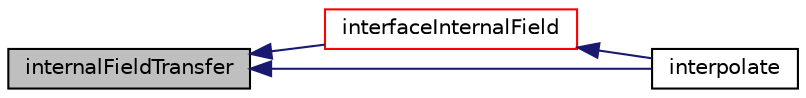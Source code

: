 digraph "internalFieldTransfer"
{
  bgcolor="transparent";
  edge [fontname="Helvetica",fontsize="10",labelfontname="Helvetica",labelfontsize="10"];
  node [fontname="Helvetica",fontsize="10",shape=record];
  rankdir="LR";
  Node1 [label="internalFieldTransfer",height=0.2,width=0.4,color="black", fillcolor="grey75", style="filled", fontcolor="black"];
  Node1 -> Node2 [dir="back",color="midnightblue",fontsize="10",style="solid",fontname="Helvetica"];
  Node2 [label="interfaceInternalField",height=0.2,width=0.4,color="red",URL="$a00465.html#a346641bf2f8bed76917a8ae4fff65384",tooltip="Return the values of the given internal data adjacent to. "];
  Node2 -> Node3 [dir="back",color="midnightblue",fontsize="10",style="solid",fontname="Helvetica"];
  Node3 [label="interpolate",height=0.2,width=0.4,color="black",URL="$a00465.html#a7ed295e1e8cfe611bf8638ff1847beb2"];
  Node1 -> Node3 [dir="back",color="midnightblue",fontsize="10",style="solid",fontname="Helvetica"];
}
